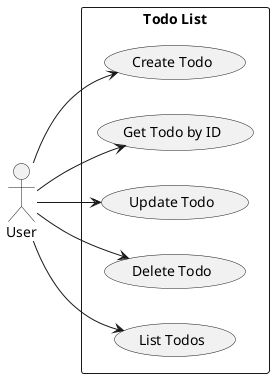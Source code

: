 @startuml
left to right direction

actor User

rectangle "Todo List" {
  usecase "Create Todo" as UC1
  usecase "Get Todo by ID" as UC2
  usecase "Update Todo" as UC3
  usecase "Delete Todo" as UC4
  usecase "List Todos" as UC5
}

User --> UC1
User --> UC2
User --> UC3
User --> UC4
User --> UC5

@enduml

